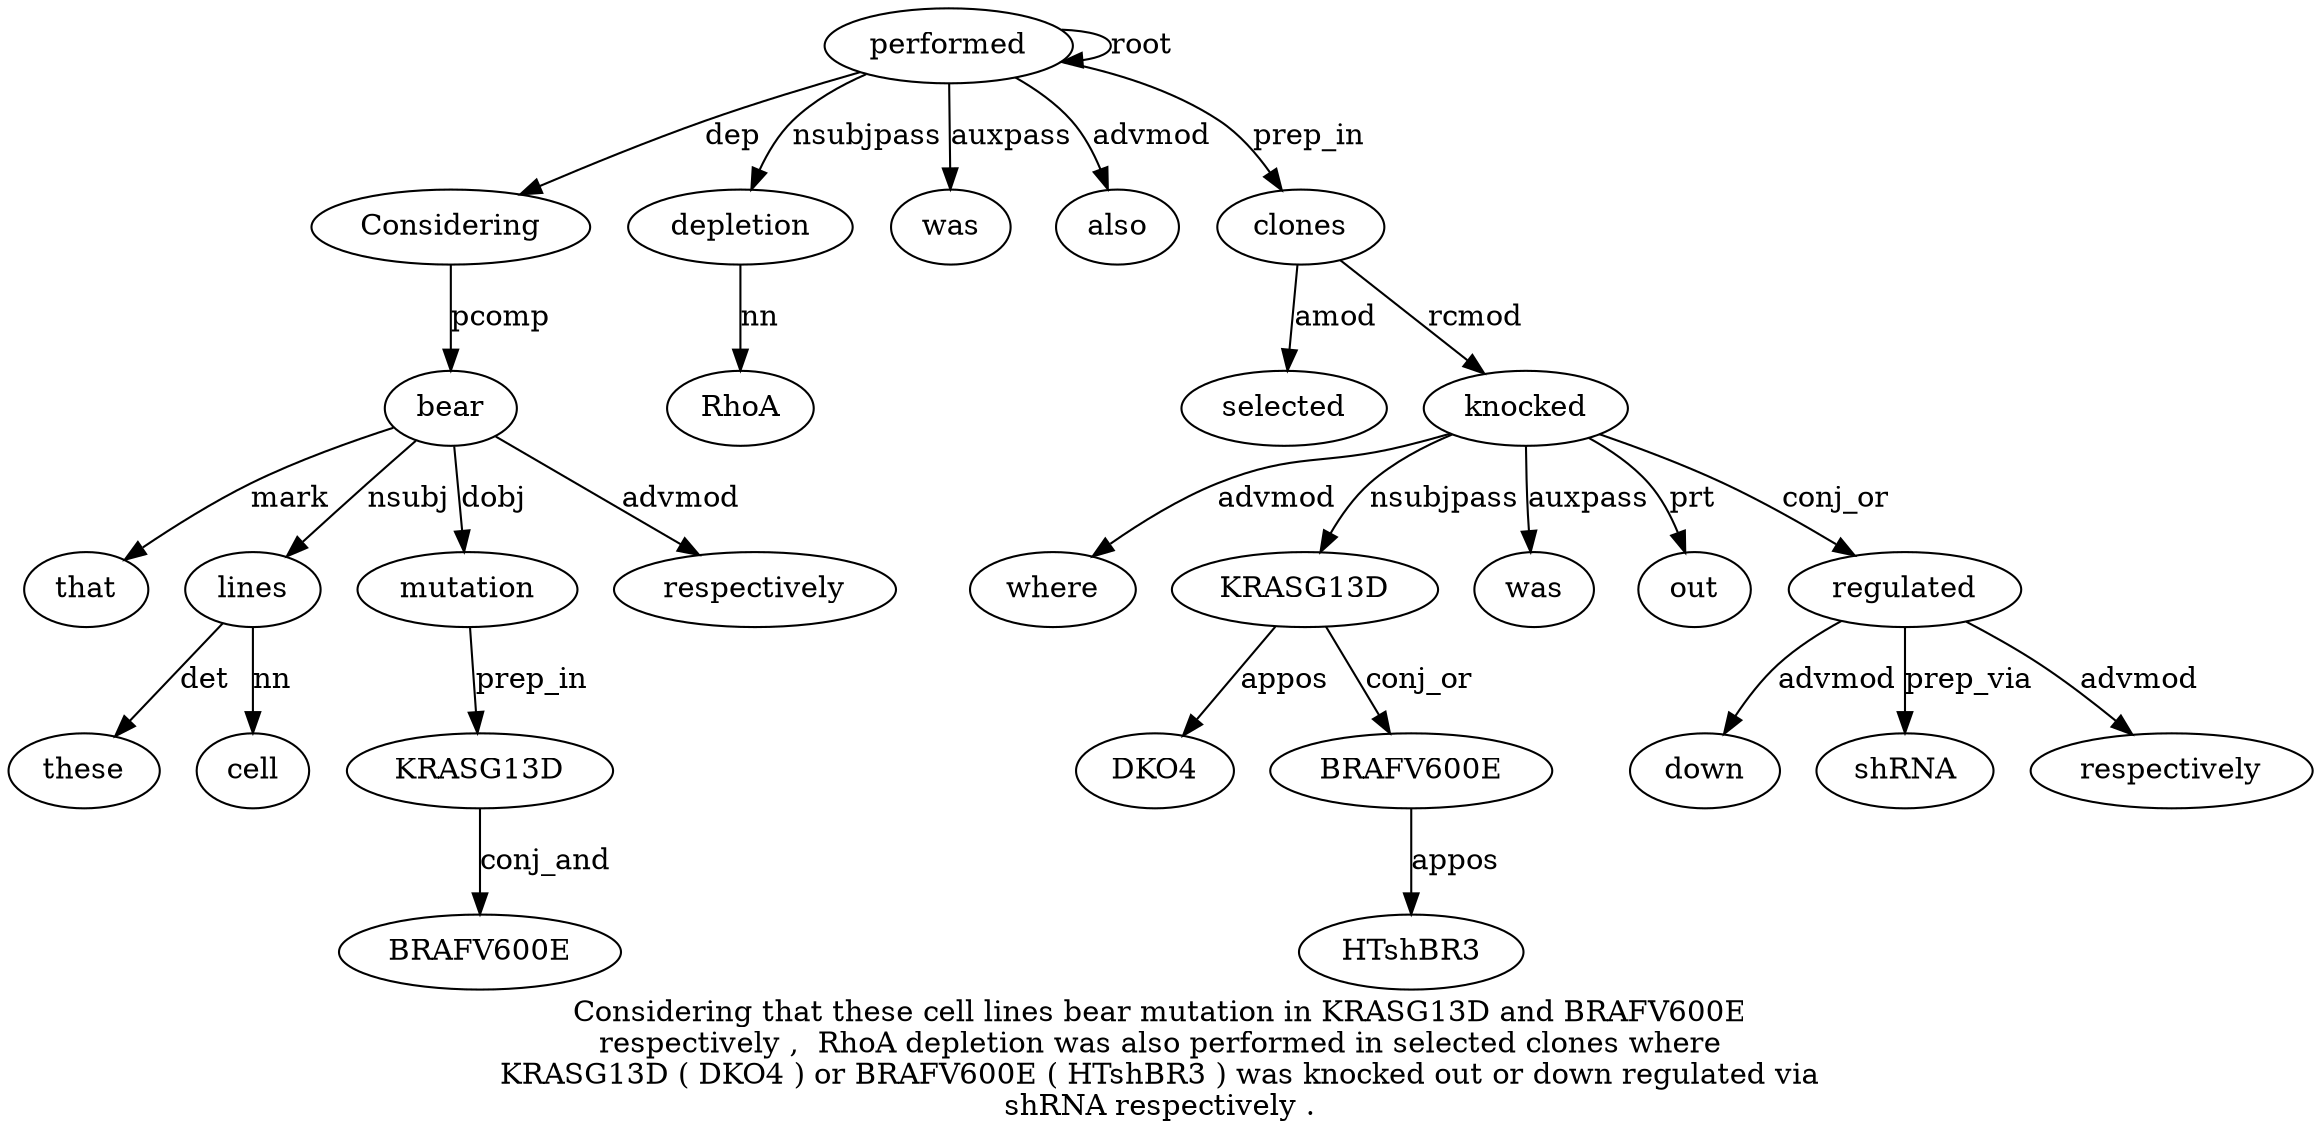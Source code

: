 digraph "Considering that these cell lines bear mutation in KRASG13D and BRAFV600E respectively ,  RhoA depletion was also performed in selected clones where KRASG13D ( DKO4 ) or BRAFV600E ( HTshBR3 ) was knocked out or down regulated via shRNA respectively ." {
label="Considering that these cell lines bear mutation in KRASG13D and BRAFV600E
respectively ,  RhoA depletion was also performed in selected clones where
KRASG13D ( DKO4 ) or BRAFV600E ( HTshBR3 ) was knocked out or down regulated via
shRNA respectively .";
performed18 [style=filled, fillcolor=white, label=performed];
Considering1 [style=filled, fillcolor=white, label=Considering];
performed18 -> Considering1  [label=dep];
bear6 [style=filled, fillcolor=white, label=bear];
that2 [style=filled, fillcolor=white, label=that];
bear6 -> that2  [label=mark];
lines5 [style=filled, fillcolor=white, label=lines];
these3 [style=filled, fillcolor=white, label=these];
lines5 -> these3  [label=det];
cell4 [style=filled, fillcolor=white, label=cell];
lines5 -> cell4  [label=nn];
bear6 -> lines5  [label=nsubj];
Considering1 -> bear6  [label=pcomp];
mutation7 [style=filled, fillcolor=white, label=mutation];
bear6 -> mutation7  [label=dobj];
KRASG13D9 [style=filled, fillcolor=white, label=KRASG13D];
mutation7 -> KRASG13D9  [label=prep_in];
BRAFV600E11 [style=filled, fillcolor=white, label=BRAFV600E];
KRASG13D9 -> BRAFV600E11  [label=conj_and];
respectively12 [style=filled, fillcolor=white, label=respectively];
bear6 -> respectively12  [label=advmod];
depletion15 [style=filled, fillcolor=white, label=depletion];
RhoA14 [style=filled, fillcolor=white, label=RhoA];
depletion15 -> RhoA14  [label=nn];
performed18 -> depletion15  [label=nsubjpass];
was16 [style=filled, fillcolor=white, label=was];
performed18 -> was16  [label=auxpass];
also17 [style=filled, fillcolor=white, label=also];
performed18 -> also17  [label=advmod];
performed18 -> performed18  [label=root];
clones21 [style=filled, fillcolor=white, label=clones];
selected20 [style=filled, fillcolor=white, label=selected];
clones21 -> selected20  [label=amod];
performed18 -> clones21  [label=prep_in];
knocked33 [style=filled, fillcolor=white, label=knocked];
where22 [style=filled, fillcolor=white, label=where];
knocked33 -> where22  [label=advmod];
KRASG13D2 [style=filled, fillcolor=white, label=KRASG13D];
knocked33 -> KRASG13D2  [label=nsubjpass];
DKO425 [style=filled, fillcolor=white, label=DKO4];
KRASG13D2 -> DKO425  [label=appos];
BRAFV600E28 [style=filled, fillcolor=white, label=BRAFV600E];
KRASG13D2 -> BRAFV600E28  [label=conj_or];
HTshBR330 [style=filled, fillcolor=white, label=HTshBR3];
BRAFV600E28 -> HTshBR330  [label=appos];
was32 [style=filled, fillcolor=white, label=was];
knocked33 -> was32  [label=auxpass];
clones21 -> knocked33  [label=rcmod];
out34 [style=filled, fillcolor=white, label=out];
knocked33 -> out34  [label=prt];
regulated37 [style=filled, fillcolor=white, label=regulated];
down36 [style=filled, fillcolor=white, label=down];
regulated37 -> down36  [label=advmod];
knocked33 -> regulated37  [label=conj_or];
shRNA39 [style=filled, fillcolor=white, label=shRNA];
regulated37 -> shRNA39  [label=prep_via];
respectively40 [style=filled, fillcolor=white, label=respectively];
regulated37 -> respectively40  [label=advmod];
}
